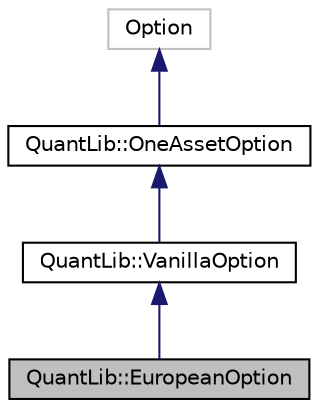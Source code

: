 digraph "QuantLib::EuropeanOption"
{
  edge [fontname="Helvetica",fontsize="10",labelfontname="Helvetica",labelfontsize="10"];
  node [fontname="Helvetica",fontsize="10",shape=record];
  Node1 [label="QuantLib::EuropeanOption",height=0.2,width=0.4,color="black", fillcolor="grey75", style="filled", fontcolor="black"];
  Node2 -> Node1 [dir="back",color="midnightblue",fontsize="10",style="solid"];
  Node2 [label="QuantLib::VanillaOption",height=0.2,width=0.4,color="black", fillcolor="white", style="filled",URL="$class_quant_lib_1_1_vanilla_option.html",tooltip="Vanilla option (no discrete dividends, no barriers) on a single asset. "];
  Node3 -> Node2 [dir="back",color="midnightblue",fontsize="10",style="solid"];
  Node3 [label="QuantLib::OneAssetOption",height=0.2,width=0.4,color="black", fillcolor="white", style="filled",URL="$class_quant_lib_1_1_one_asset_option.html",tooltip="Base class for options on a single asset. "];
  Node4 -> Node3 [dir="back",color="midnightblue",fontsize="10",style="solid"];
  Node4 [label="Option",height=0.2,width=0.4,color="grey75", fillcolor="white", style="filled"];
}
